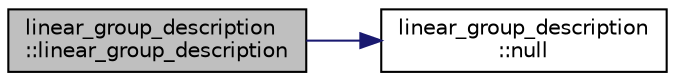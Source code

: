 digraph "linear_group_description::linear_group_description"
{
  edge [fontname="Helvetica",fontsize="10",labelfontname="Helvetica",labelfontsize="10"];
  node [fontname="Helvetica",fontsize="10",shape=record];
  rankdir="LR";
  Node0 [label="linear_group_description\l::linear_group_description",height=0.2,width=0.4,color="black", fillcolor="grey75", style="filled", fontcolor="black"];
  Node0 -> Node1 [color="midnightblue",fontsize="10",style="solid",fontname="Helvetica"];
  Node1 [label="linear_group_description\l::null",height=0.2,width=0.4,color="black", fillcolor="white", style="filled",URL="$d9/dca/classlinear__group__description.html#a31fa0c221d785baa3c1880ec3d067acc"];
}
